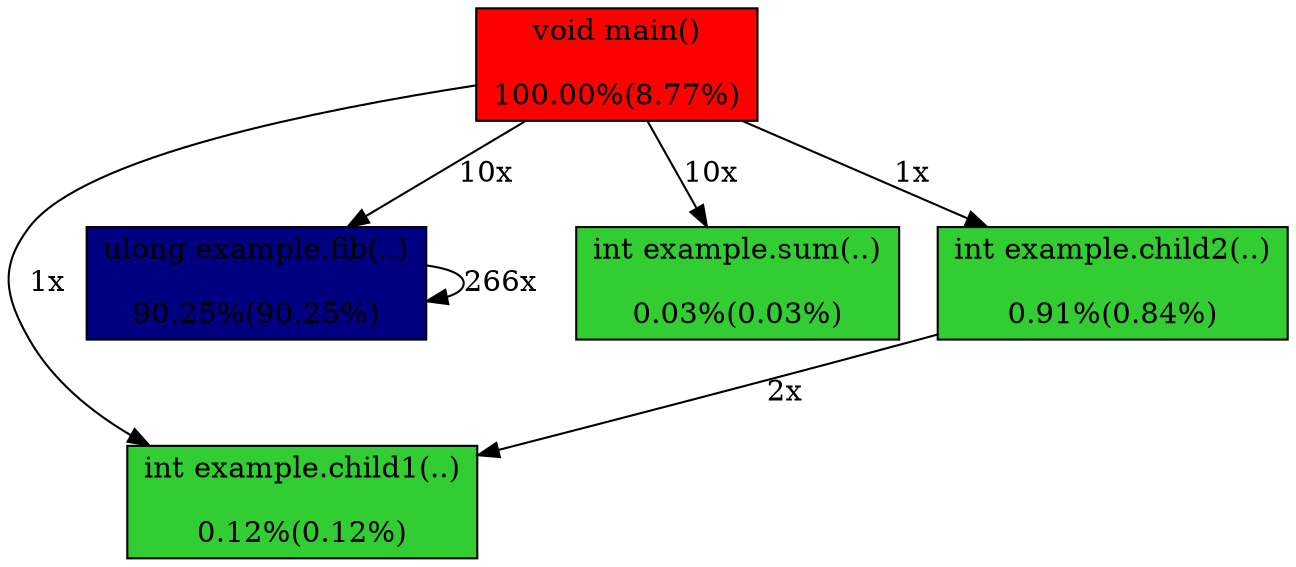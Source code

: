 digraph {
"_D7example6child1FiZi" [label="int example.child1(..)
\n0.12%(0.12%)", shape="box", style=filled, fillcolor="limegreen"];
"_D7example3fibFmZm" [label="ulong example.fib(..)
\n90.25%(90.25%)", shape="box", style=filled, fillcolor="navy"];
"_D7example3fibFmZm" -> "_D7example3fibFmZm" [label="266x"];
"_D7example3sumFiiZi" [label="int example.sum(..)
\n0.03%(0.03%)", shape="box", style=filled, fillcolor="limegreen"];
"_D7example6child2FiZi" [label="int example.child2(..)
\n0.91%(0.84%)", shape="box", style=filled, fillcolor="limegreen"];
"_D7example6child2FiZi" -> "_D7example6child1FiZi" [label="2x"];
"_Dmain" [label="void main()
\n100.00%(8.77%)", shape="box", style=filled, fillcolor="red"];
"_Dmain" -> "_D7example6child1FiZi" [label="1x"];
"_Dmain" -> "_D7example3fibFmZm" [label="10x"];
"_Dmain" -> "_D7example3sumFiiZi" [label="10x"];
"_Dmain" -> "_D7example6child2FiZi" [label="1x"];
}
